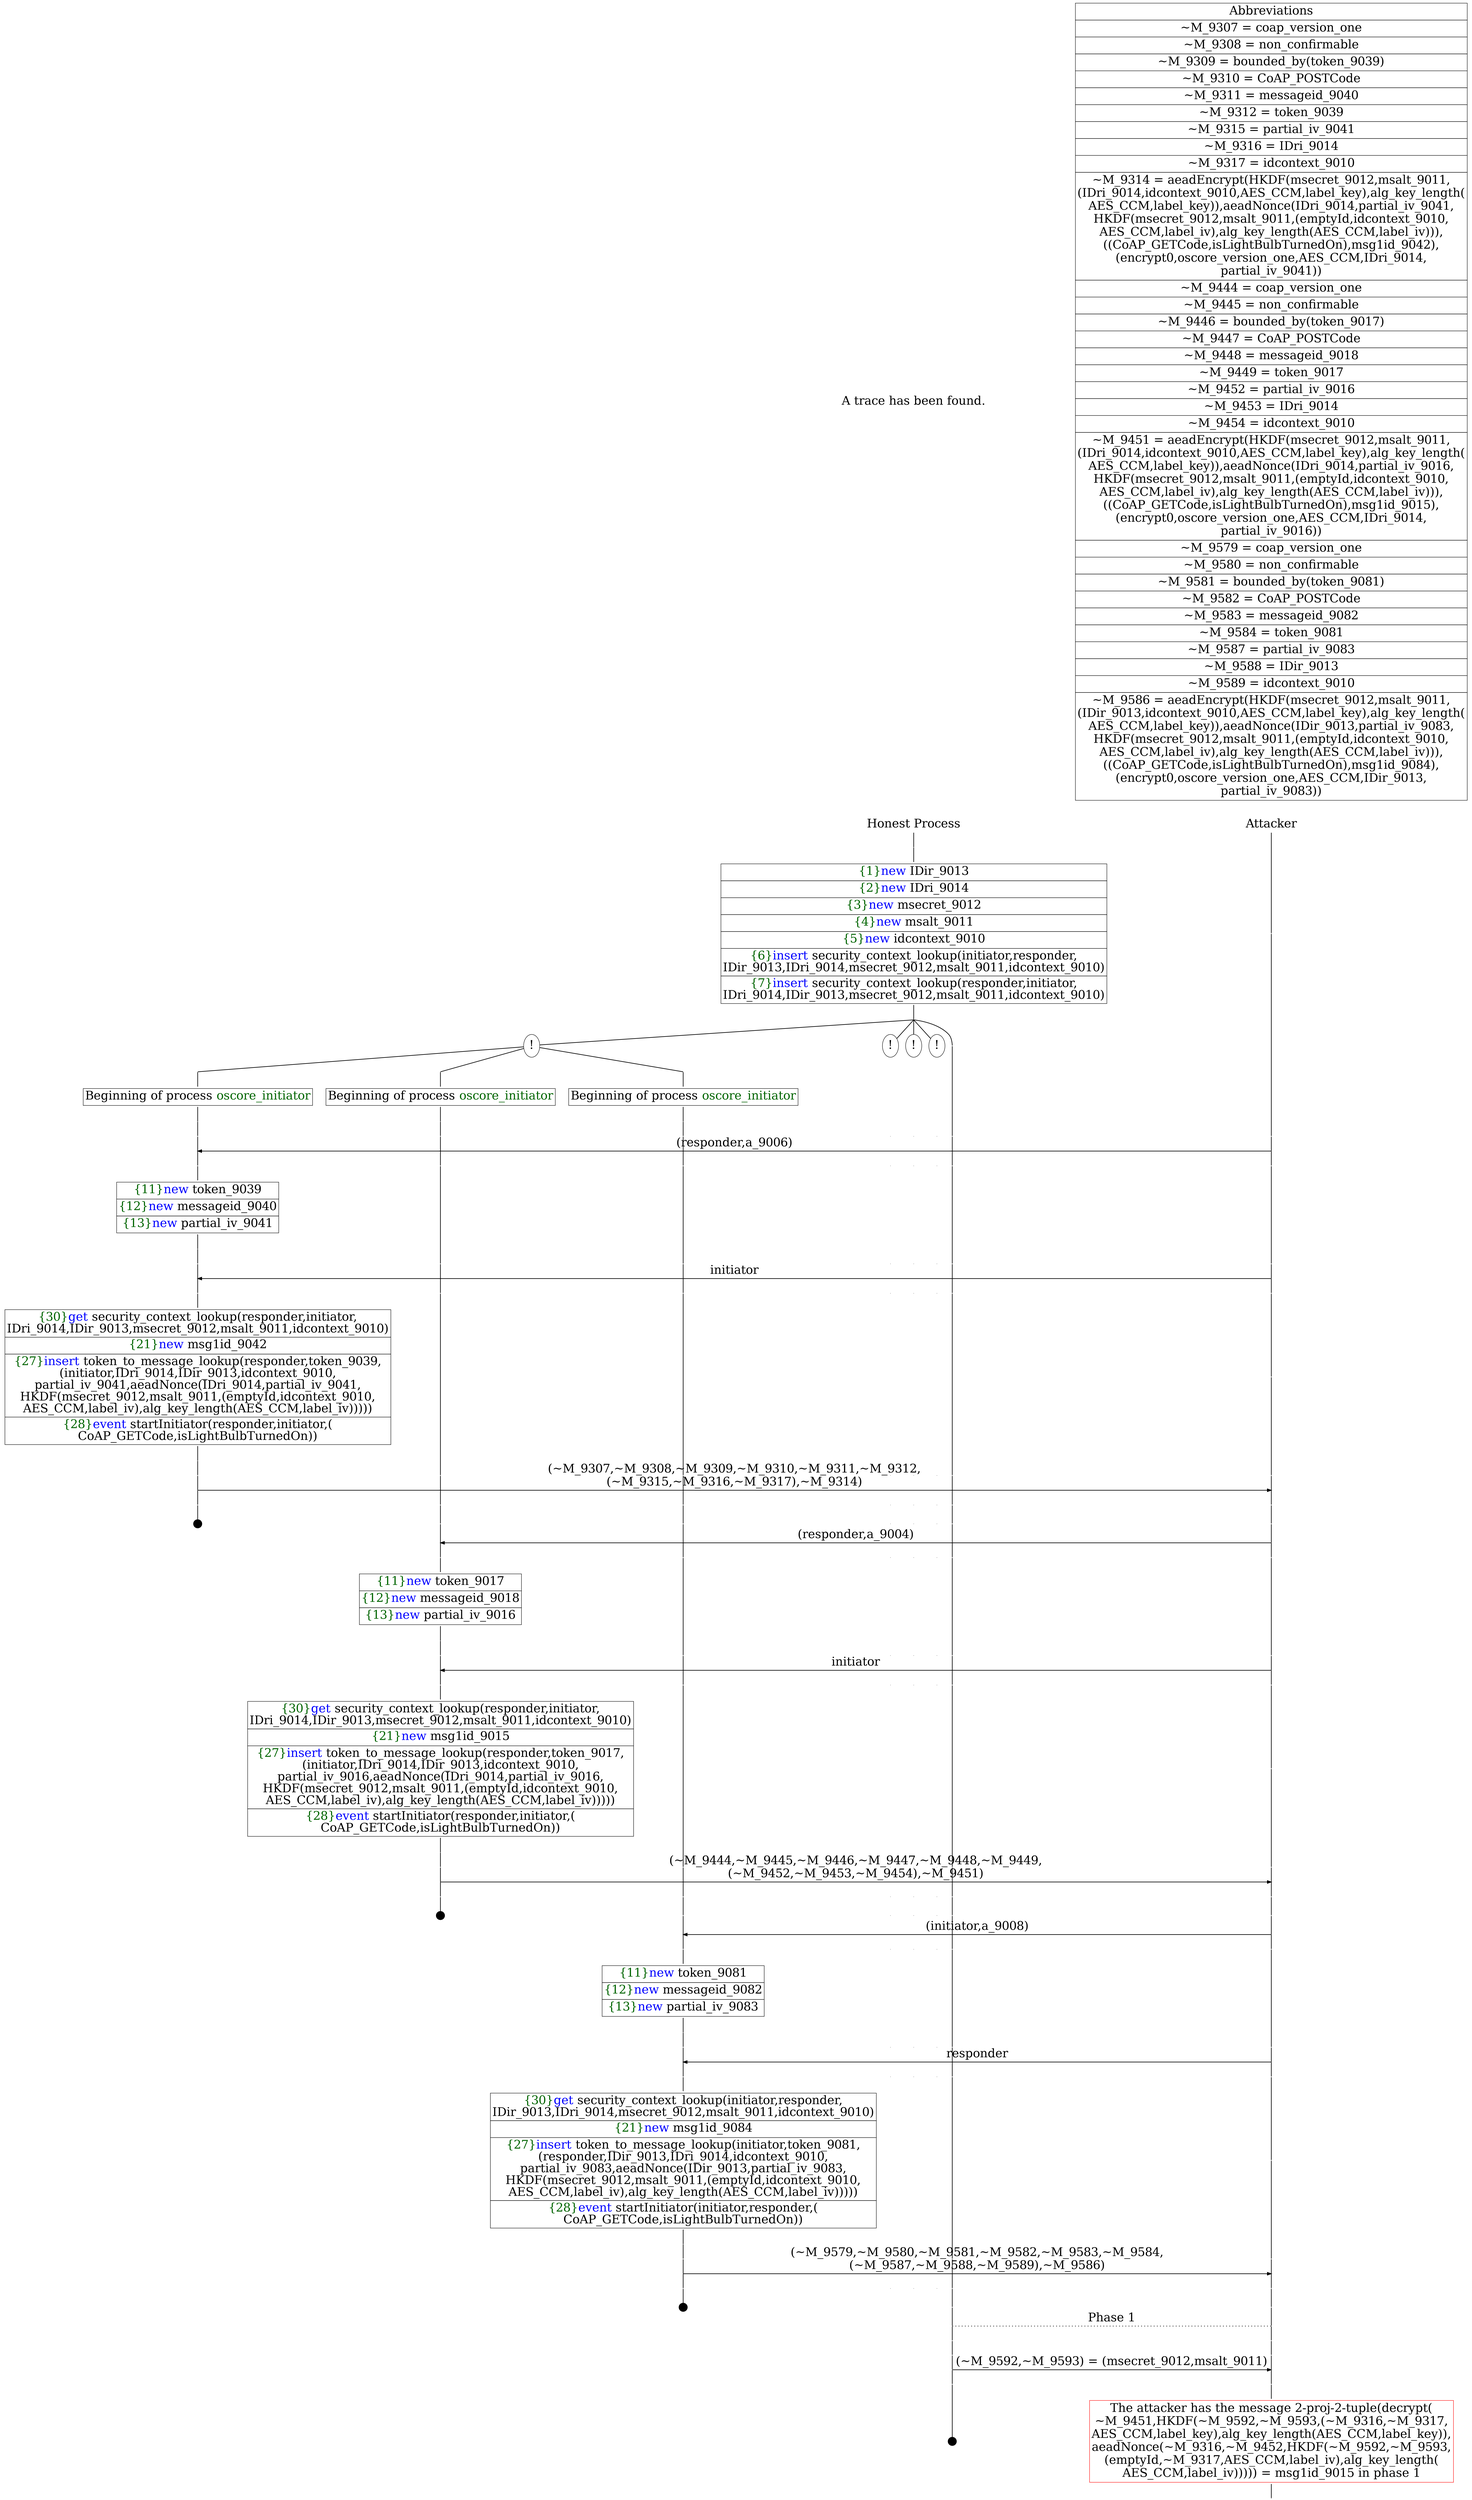 digraph {
graph [ordering = out]
edge [arrowhead = none, penwidth = 1.6, fontsize = 30]
node [shape = point, width = 0, height = 0, fontsize = 30]
Trace [label = <A trace has been found.<br/>
>, shape = plaintext]
P0__0 [label = "Honest Process", shape = plaintext]
P__0 [label = "Attacker", shape = plaintext]
Trace -> P0__0 [label = "", style = invisible, weight = 100]{rank = same; P0__0 P__0}
P0__0 -> P0__1 [label = <>, weight = 100]
P0__1 -> P0__2 [label = <>, weight = 100]
P0__2 [shape = plaintext, label = <<TABLE BORDER="0" CELLBORDER="1" CELLSPACING="0" CELLPADDING="4"> <TR><TD><FONT COLOR="darkgreen">{1}</FONT><FONT COLOR="blue">new </FONT>IDir_9013</TD></TR><TR><TD><FONT COLOR="darkgreen">{2}</FONT><FONT COLOR="blue">new </FONT>IDri_9014</TD></TR><TR><TD><FONT COLOR="darkgreen">{3}</FONT><FONT COLOR="blue">new </FONT>msecret_9012</TD></TR><TR><TD><FONT COLOR="darkgreen">{4}</FONT><FONT COLOR="blue">new </FONT>msalt_9011</TD></TR><TR><TD><FONT COLOR="darkgreen">{5}</FONT><FONT COLOR="blue">new </FONT>idcontext_9010</TD></TR><TR><TD><FONT COLOR="darkgreen">{6}</FONT><FONT COLOR="blue">insert </FONT>security_context_lookup(initiator,responder,<br/>
IDir_9013,IDri_9014,msecret_9012,msalt_9011,idcontext_9010)<br/>
</TD></TR><TR><TD><FONT COLOR="darkgreen">{7}</FONT><FONT COLOR="blue">insert </FONT>security_context_lookup(responder,initiator,<br/>
IDri_9014,IDir_9013,msecret_9012,msalt_9011,idcontext_9010)<br/>
</TD></TR></TABLE>>]
P0__2 -> P0__3 [label = <>, weight = 100]
P__0 -> P__1 [label = <>, weight = 100]
{rank = same; P__1 P0__2}
/*RPar */
P0__3 -> P0_4__3 [label = <>]
P0__3 -> P0_3__3 [label = <>]
P0__3 -> P0_2__3 [label = <>]
P0__3 -> P0_1__3 [label = <>]
P0__3 -> P0_0__3 [label = <>]
P0__3 [label = "", fixedsize = false, width = 0, height = 0, shape = none]
{rank = same; P0_0__3 P0_1__3 P0_2__3 P0_3__3 P0_4__3}
P0_1__3 [label = "!", shape = ellipse]
P0_2__3 [label = "!", shape = ellipse]
P0_3__3 [label = "!", shape = ellipse]
P0_4__3 [label = "!", shape = ellipse]
{rank = same; P0_4_2__3 P0_4_1__3 P0_4_0__3}
P0_4_2__3 [label = "", fixedsize = false, width = 0, height = 0, shape = none]
P0_4__3 -> P0_4_2__3 [label = <>]
P0_4_1__3 [label = "", fixedsize = false, width = 0, height = 0, shape = none]
P0_4__3 -> P0_4_1__3 [label = <>]
P0_4_0__3 [label = "", fixedsize = false, width = 0, height = 0, shape = none]
P0_4__3 -> P0_4_0__3 [label = <>]
P0_4_0__3 -> P0_4_0__4 [label = <>, weight = 100]
P0_4_0__4 [shape = plaintext, label = <<TABLE BORDER="0" CELLBORDER="1" CELLSPACING="0" CELLPADDING="4"> <TR><TD>Beginning of process <FONT COLOR="darkgreen">oscore_initiator</FONT></TD></TR></TABLE>>]
P0_4_0__4 -> P0_4_0__5 [label = <>, weight = 100]
P0_4_1__3 -> P0_4_1__4 [label = <>, weight = 100]
P0_4_1__4 [shape = plaintext, label = <<TABLE BORDER="0" CELLBORDER="1" CELLSPACING="0" CELLPADDING="4"> <TR><TD>Beginning of process <FONT COLOR="darkgreen">oscore_initiator</FONT></TD></TR></TABLE>>]
P0_4_1__4 -> P0_4_1__5 [label = <>, weight = 100]
P0_4_2__3 -> P0_4_2__4 [label = <>, weight = 100]
P0_4_2__4 [shape = plaintext, label = <<TABLE BORDER="0" CELLBORDER="1" CELLSPACING="0" CELLPADDING="4"> <TR><TD>Beginning of process <FONT COLOR="darkgreen">oscore_initiator</FONT></TD></TR></TABLE>>]
P0_4_2__4 -> P0_4_2__5 [label = <>, weight = 100]
P0_4_2__5 -> P0_4_2__6 [label = <>, weight = 100]
P0_4_1__5 -> P0_4_1__6 [label = <>, weight = 100]
P0_4_0__5 -> P0_4_0__6 [label = <>, weight = 100]
P0_3__4 [label = "", style = invisible]
P0_3__3 -> P0_3__4 [label = <>, weight = 100, style = invisible]
P0_2__4 [label = "", style = invisible]
P0_2__3 -> P0_2__4 [label = <>, weight = 100, style = invisible]
P0_1__4 [label = "", style = invisible]
P0_1__3 -> P0_1__4 [label = <>, weight = 100, style = invisible]
P0_0__3 -> P0_0__4 [label = <>, weight = 100]
P__1 -> P__2 [label = <>, weight = 100]
{rank = same; P__2 P0_0__4 P0_1__4 P0_2__4 P0_3__4 P0_4_0__6 P0_4_1__6 P0_4_2__6}
P0_4_2__6 -> P0_4_2__7 [label = <>, weight = 100]
P__2 -> P__3 [label = <>, weight = 100]
{rank = same; P__3 P0_4_2__7}
P0_4_2__7 -> P__3 [label = <(responder,a_9006)>, dir = back, arrowhead = normal]
P0_4_2__7 -> P0_4_2__8 [label = <>, weight = 100]
P0_4_1__6 -> P0_4_1__7 [label = <>, weight = 100]
P0_4_0__6 -> P0_4_0__7 [label = <>, weight = 100]
P0_3__5 [label = "", style = invisible]
P0_3__4 -> P0_3__5 [label = <>, weight = 100, style = invisible]
P0_2__5 [label = "", style = invisible]
P0_2__4 -> P0_2__5 [label = <>, weight = 100, style = invisible]
P0_1__5 [label = "", style = invisible]
P0_1__4 -> P0_1__5 [label = <>, weight = 100, style = invisible]
P0_0__4 -> P0_0__5 [label = <>, weight = 100]
P__3 -> P__4 [label = <>, weight = 100]
{rank = same; P__4 P0_0__5 P0_1__5 P0_2__5 P0_3__5 P0_4_0__7 P0_4_1__7 P0_4_2__8}
P0_4_2__8 -> P0_4_2__9 [label = <>, weight = 100]
P0_4_2__9 [shape = plaintext, label = <<TABLE BORDER="0" CELLBORDER="1" CELLSPACING="0" CELLPADDING="4"> <TR><TD><FONT COLOR="darkgreen">{11}</FONT><FONT COLOR="blue">new </FONT>token_9039</TD></TR><TR><TD><FONT COLOR="darkgreen">{12}</FONT><FONT COLOR="blue">new </FONT>messageid_9040</TD></TR><TR><TD><FONT COLOR="darkgreen">{13}</FONT><FONT COLOR="blue">new </FONT>partial_iv_9041</TD></TR></TABLE>>]
P0_4_2__9 -> P0_4_2__10 [label = <>, weight = 100]
P0_4_2__10 -> P0_4_2__11 [label = <>, weight = 100]
P0_4_1__7 -> P0_4_1__8 [label = <>, weight = 100]
P0_4_0__7 -> P0_4_0__8 [label = <>, weight = 100]
P0_3__6 [label = "", style = invisible]
P0_3__5 -> P0_3__6 [label = <>, weight = 100, style = invisible]
P0_2__6 [label = "", style = invisible]
P0_2__5 -> P0_2__6 [label = <>, weight = 100, style = invisible]
P0_1__6 [label = "", style = invisible]
P0_1__5 -> P0_1__6 [label = <>, weight = 100, style = invisible]
P0_0__5 -> P0_0__6 [label = <>, weight = 100]
P__4 -> P__5 [label = <>, weight = 100]
{rank = same; P__5 P0_0__6 P0_1__6 P0_2__6 P0_3__6 P0_4_0__8 P0_4_1__8 P0_4_2__11}
P0_4_2__11 -> P0_4_2__12 [label = <>, weight = 100]
P__5 -> P__6 [label = <>, weight = 100]
{rank = same; P__6 P0_4_2__12}
P0_4_2__12 -> P__6 [label = <initiator>, dir = back, arrowhead = normal]
P0_4_2__12 -> P0_4_2__13 [label = <>, weight = 100]
P0_4_1__8 -> P0_4_1__9 [label = <>, weight = 100]
P0_4_0__8 -> P0_4_0__9 [label = <>, weight = 100]
P0_3__7 [label = "", style = invisible]
P0_3__6 -> P0_3__7 [label = <>, weight = 100, style = invisible]
P0_2__7 [label = "", style = invisible]
P0_2__6 -> P0_2__7 [label = <>, weight = 100, style = invisible]
P0_1__7 [label = "", style = invisible]
P0_1__6 -> P0_1__7 [label = <>, weight = 100, style = invisible]
P0_0__6 -> P0_0__7 [label = <>, weight = 100]
P__6 -> P__7 [label = <>, weight = 100]
{rank = same; P__7 P0_0__7 P0_1__7 P0_2__7 P0_3__7 P0_4_0__9 P0_4_1__9 P0_4_2__13}
P0_4_2__13 -> P0_4_2__14 [label = <>, weight = 100]
P0_4_2__14 [shape = plaintext, label = <<TABLE BORDER="0" CELLBORDER="1" CELLSPACING="0" CELLPADDING="4"> <TR><TD><FONT COLOR="darkgreen">{30}</FONT><FONT COLOR="blue">get </FONT>security_context_lookup(responder,initiator,<br/>
IDri_9014,IDir_9013,msecret_9012,msalt_9011,idcontext_9010)<br/>
</TD></TR><TR><TD><FONT COLOR="darkgreen">{21}</FONT><FONT COLOR="blue">new </FONT>msg1id_9042</TD></TR><TR><TD><FONT COLOR="darkgreen">{27}</FONT><FONT COLOR="blue">insert </FONT>token_to_message_lookup(responder,token_9039,<br/>
(initiator,IDri_9014,IDir_9013,idcontext_9010,<br/>
partial_iv_9041,aeadNonce(IDri_9014,partial_iv_9041,<br/>
HKDF(msecret_9012,msalt_9011,(emptyId,idcontext_9010,<br/>
AES_CCM,label_iv),alg_key_length(AES_CCM,label_iv)))))<br/>
</TD></TR><TR><TD><FONT COLOR="darkgreen">{28}</FONT><FONT COLOR="blue">event</FONT> startInitiator(responder,initiator,(<br/>
CoAP_GETCode,isLightBulbTurnedOn))</TD></TR></TABLE>>]
P0_4_2__14 -> P0_4_2__15 [label = <>, weight = 100]
P__7 -> P__8 [label = <>, weight = 100]
{rank = same; P__8 P0_4_2__14}
P0_4_2__15 -> P0_4_2__16 [label = <>, weight = 100]
P0_4_1__9 -> P0_4_1__10 [label = <>, weight = 100]
P0_4_0__9 -> P0_4_0__10 [label = <>, weight = 100]
P0_3__8 [label = "", style = invisible]
P0_3__7 -> P0_3__8 [label = <>, weight = 100, style = invisible]
P0_2__8 [label = "", style = invisible]
P0_2__7 -> P0_2__8 [label = <>, weight = 100, style = invisible]
P0_1__8 [label = "", style = invisible]
P0_1__7 -> P0_1__8 [label = <>, weight = 100, style = invisible]
P0_0__7 -> P0_0__8 [label = <>, weight = 100]
P__8 -> P__9 [label = <>, weight = 100]
{rank = same; P__9 P0_0__8 P0_1__8 P0_2__8 P0_3__8 P0_4_0__10 P0_4_1__10 P0_4_2__16}
P0_4_2__16 -> P0_4_2__17 [label = <>, weight = 100]
P__9 -> P__10 [label = <>, weight = 100]
{rank = same; P__10 P0_4_2__17}
P0_4_2__17 -> P__10 [label = <(~M_9307,~M_9308,~M_9309,~M_9310,~M_9311,~M_9312,<br/>
(~M_9315,~M_9316,~M_9317),~M_9314)>, arrowhead = normal]
P0_4_2__17 -> P0_4_2__18 [label = <>, weight = 100]
P0_4_1__10 -> P0_4_1__11 [label = <>, weight = 100]
P0_4_0__10 -> P0_4_0__11 [label = <>, weight = 100]
P0_3__9 [label = "", style = invisible]
P0_3__8 -> P0_3__9 [label = <>, weight = 100, style = invisible]
P0_2__9 [label = "", style = invisible]
P0_2__8 -> P0_2__9 [label = <>, weight = 100, style = invisible]
P0_1__9 [label = "", style = invisible]
P0_1__8 -> P0_1__9 [label = <>, weight = 100, style = invisible]
P0_0__8 -> P0_0__9 [label = <>, weight = 100]
P__10 -> P__11 [label = <>, weight = 100]
{rank = same; P__11 P0_0__9 P0_1__9 P0_2__9 P0_3__9 P0_4_0__11 P0_4_1__11 P0_4_2__18}
P0_4_2__19 [label = "", width = 0.3, height = 0.3]
P0_4_2__18 -> P0_4_2__19 [label = <>, weight = 100]
P0_4_1__11 -> P0_4_1__12 [label = <>, weight = 100]
P0_4_0__11 -> P0_4_0__12 [label = <>, weight = 100]
P0_3__10 [label = "", style = invisible]
P0_3__9 -> P0_3__10 [label = <>, weight = 100, style = invisible]
P0_2__10 [label = "", style = invisible]
P0_2__9 -> P0_2__10 [label = <>, weight = 100, style = invisible]
P0_1__10 [label = "", style = invisible]
P0_1__9 -> P0_1__10 [label = <>, weight = 100, style = invisible]
P0_0__9 -> P0_0__10 [label = <>, weight = 100]
P__11 -> P__12 [label = <>, weight = 100]
{rank = same; P__12 P0_0__10 P0_1__10 P0_2__10 P0_3__10 P0_4_0__12 P0_4_1__12}
P0_4_1__12 -> P0_4_1__13 [label = <>, weight = 100]
P__12 -> P__13 [label = <>, weight = 100]
{rank = same; P__13 P0_4_1__13}
P0_4_1__13 -> P__13 [label = <(responder,a_9004)>, dir = back, arrowhead = normal]
P0_4_1__13 -> P0_4_1__14 [label = <>, weight = 100]
P0_4_0__12 -> P0_4_0__13 [label = <>, weight = 100]
P0_3__11 [label = "", style = invisible]
P0_3__10 -> P0_3__11 [label = <>, weight = 100, style = invisible]
P0_2__11 [label = "", style = invisible]
P0_2__10 -> P0_2__11 [label = <>, weight = 100, style = invisible]
P0_1__11 [label = "", style = invisible]
P0_1__10 -> P0_1__11 [label = <>, weight = 100, style = invisible]
P0_0__10 -> P0_0__11 [label = <>, weight = 100]
P__13 -> P__14 [label = <>, weight = 100]
{rank = same; P__14 P0_0__11 P0_1__11 P0_2__11 P0_3__11 P0_4_0__13 P0_4_1__14}
P0_4_1__14 -> P0_4_1__15 [label = <>, weight = 100]
P0_4_1__15 [shape = plaintext, label = <<TABLE BORDER="0" CELLBORDER="1" CELLSPACING="0" CELLPADDING="4"> <TR><TD><FONT COLOR="darkgreen">{11}</FONT><FONT COLOR="blue">new </FONT>token_9017</TD></TR><TR><TD><FONT COLOR="darkgreen">{12}</FONT><FONT COLOR="blue">new </FONT>messageid_9018</TD></TR><TR><TD><FONT COLOR="darkgreen">{13}</FONT><FONT COLOR="blue">new </FONT>partial_iv_9016</TD></TR></TABLE>>]
P0_4_1__15 -> P0_4_1__16 [label = <>, weight = 100]
P0_4_1__16 -> P0_4_1__17 [label = <>, weight = 100]
P0_4_0__13 -> P0_4_0__14 [label = <>, weight = 100]
P0_3__12 [label = "", style = invisible]
P0_3__11 -> P0_3__12 [label = <>, weight = 100, style = invisible]
P0_2__12 [label = "", style = invisible]
P0_2__11 -> P0_2__12 [label = <>, weight = 100, style = invisible]
P0_1__12 [label = "", style = invisible]
P0_1__11 -> P0_1__12 [label = <>, weight = 100, style = invisible]
P0_0__11 -> P0_0__12 [label = <>, weight = 100]
P__14 -> P__15 [label = <>, weight = 100]
{rank = same; P__15 P0_0__12 P0_1__12 P0_2__12 P0_3__12 P0_4_0__14 P0_4_1__17}
P0_4_1__17 -> P0_4_1__18 [label = <>, weight = 100]
P__15 -> P__16 [label = <>, weight = 100]
{rank = same; P__16 P0_4_1__18}
P0_4_1__18 -> P__16 [label = <initiator>, dir = back, arrowhead = normal]
P0_4_1__18 -> P0_4_1__19 [label = <>, weight = 100]
P0_4_0__14 -> P0_4_0__15 [label = <>, weight = 100]
P0_3__13 [label = "", style = invisible]
P0_3__12 -> P0_3__13 [label = <>, weight = 100, style = invisible]
P0_2__13 [label = "", style = invisible]
P0_2__12 -> P0_2__13 [label = <>, weight = 100, style = invisible]
P0_1__13 [label = "", style = invisible]
P0_1__12 -> P0_1__13 [label = <>, weight = 100, style = invisible]
P0_0__12 -> P0_0__13 [label = <>, weight = 100]
P__16 -> P__17 [label = <>, weight = 100]
{rank = same; P__17 P0_0__13 P0_1__13 P0_2__13 P0_3__13 P0_4_0__15 P0_4_1__19}
P0_4_1__19 -> P0_4_1__20 [label = <>, weight = 100]
P0_4_1__20 [shape = plaintext, label = <<TABLE BORDER="0" CELLBORDER="1" CELLSPACING="0" CELLPADDING="4"> <TR><TD><FONT COLOR="darkgreen">{30}</FONT><FONT COLOR="blue">get </FONT>security_context_lookup(responder,initiator,<br/>
IDri_9014,IDir_9013,msecret_9012,msalt_9011,idcontext_9010)<br/>
</TD></TR><TR><TD><FONT COLOR="darkgreen">{21}</FONT><FONT COLOR="blue">new </FONT>msg1id_9015</TD></TR><TR><TD><FONT COLOR="darkgreen">{27}</FONT><FONT COLOR="blue">insert </FONT>token_to_message_lookup(responder,token_9017,<br/>
(initiator,IDri_9014,IDir_9013,idcontext_9010,<br/>
partial_iv_9016,aeadNonce(IDri_9014,partial_iv_9016,<br/>
HKDF(msecret_9012,msalt_9011,(emptyId,idcontext_9010,<br/>
AES_CCM,label_iv),alg_key_length(AES_CCM,label_iv)))))<br/>
</TD></TR><TR><TD><FONT COLOR="darkgreen">{28}</FONT><FONT COLOR="blue">event</FONT> startInitiator(responder,initiator,(<br/>
CoAP_GETCode,isLightBulbTurnedOn))</TD></TR></TABLE>>]
P0_4_1__20 -> P0_4_1__21 [label = <>, weight = 100]
P__17 -> P__18 [label = <>, weight = 100]
{rank = same; P__18 P0_4_1__20}
P0_4_1__21 -> P0_4_1__22 [label = <>, weight = 100]
P0_4_0__15 -> P0_4_0__16 [label = <>, weight = 100]
P0_3__14 [label = "", style = invisible]
P0_3__13 -> P0_3__14 [label = <>, weight = 100, style = invisible]
P0_2__14 [label = "", style = invisible]
P0_2__13 -> P0_2__14 [label = <>, weight = 100, style = invisible]
P0_1__14 [label = "", style = invisible]
P0_1__13 -> P0_1__14 [label = <>, weight = 100, style = invisible]
P0_0__13 -> P0_0__14 [label = <>, weight = 100]
P__18 -> P__19 [label = <>, weight = 100]
{rank = same; P__19 P0_0__14 P0_1__14 P0_2__14 P0_3__14 P0_4_0__16 P0_4_1__22}
P0_4_1__22 -> P0_4_1__23 [label = <>, weight = 100]
P__19 -> P__20 [label = <>, weight = 100]
{rank = same; P__20 P0_4_1__23}
P0_4_1__23 -> P__20 [label = <(~M_9444,~M_9445,~M_9446,~M_9447,~M_9448,~M_9449,<br/>
(~M_9452,~M_9453,~M_9454),~M_9451)>, arrowhead = normal]
P0_4_1__23 -> P0_4_1__24 [label = <>, weight = 100]
P0_4_0__16 -> P0_4_0__17 [label = <>, weight = 100]
P0_3__15 [label = "", style = invisible]
P0_3__14 -> P0_3__15 [label = <>, weight = 100, style = invisible]
P0_2__15 [label = "", style = invisible]
P0_2__14 -> P0_2__15 [label = <>, weight = 100, style = invisible]
P0_1__15 [label = "", style = invisible]
P0_1__14 -> P0_1__15 [label = <>, weight = 100, style = invisible]
P0_0__14 -> P0_0__15 [label = <>, weight = 100]
P__20 -> P__21 [label = <>, weight = 100]
{rank = same; P__21 P0_0__15 P0_1__15 P0_2__15 P0_3__15 P0_4_0__17 P0_4_1__24}
P0_4_1__25 [label = "", width = 0.3, height = 0.3]
P0_4_1__24 -> P0_4_1__25 [label = <>, weight = 100]
P0_4_0__17 -> P0_4_0__18 [label = <>, weight = 100]
P0_3__16 [label = "", style = invisible]
P0_3__15 -> P0_3__16 [label = <>, weight = 100, style = invisible]
P0_2__16 [label = "", style = invisible]
P0_2__15 -> P0_2__16 [label = <>, weight = 100, style = invisible]
P0_1__16 [label = "", style = invisible]
P0_1__15 -> P0_1__16 [label = <>, weight = 100, style = invisible]
P0_0__15 -> P0_0__16 [label = <>, weight = 100]
P__21 -> P__22 [label = <>, weight = 100]
{rank = same; P__22 P0_0__16 P0_1__16 P0_2__16 P0_3__16 P0_4_0__18}
P0_4_0__18 -> P0_4_0__19 [label = <>, weight = 100]
P__22 -> P__23 [label = <>, weight = 100]
{rank = same; P__23 P0_4_0__19}
P0_4_0__19 -> P__23 [label = <(initiator,a_9008)>, dir = back, arrowhead = normal]
P0_4_0__19 -> P0_4_0__20 [label = <>, weight = 100]
P0_3__17 [label = "", style = invisible]
P0_3__16 -> P0_3__17 [label = <>, weight = 100, style = invisible]
P0_2__17 [label = "", style = invisible]
P0_2__16 -> P0_2__17 [label = <>, weight = 100, style = invisible]
P0_1__17 [label = "", style = invisible]
P0_1__16 -> P0_1__17 [label = <>, weight = 100, style = invisible]
P0_0__16 -> P0_0__17 [label = <>, weight = 100]
P__23 -> P__24 [label = <>, weight = 100]
{rank = same; P__24 P0_0__17 P0_1__17 P0_2__17 P0_3__17 P0_4_0__20}
P0_4_0__20 -> P0_4_0__21 [label = <>, weight = 100]
P0_4_0__21 [shape = plaintext, label = <<TABLE BORDER="0" CELLBORDER="1" CELLSPACING="0" CELLPADDING="4"> <TR><TD><FONT COLOR="darkgreen">{11}</FONT><FONT COLOR="blue">new </FONT>token_9081</TD></TR><TR><TD><FONT COLOR="darkgreen">{12}</FONT><FONT COLOR="blue">new </FONT>messageid_9082</TD></TR><TR><TD><FONT COLOR="darkgreen">{13}</FONT><FONT COLOR="blue">new </FONT>partial_iv_9083</TD></TR></TABLE>>]
P0_4_0__21 -> P0_4_0__22 [label = <>, weight = 100]
P0_4_0__22 -> P0_4_0__23 [label = <>, weight = 100]
P0_3__18 [label = "", style = invisible]
P0_3__17 -> P0_3__18 [label = <>, weight = 100, style = invisible]
P0_2__18 [label = "", style = invisible]
P0_2__17 -> P0_2__18 [label = <>, weight = 100, style = invisible]
P0_1__18 [label = "", style = invisible]
P0_1__17 -> P0_1__18 [label = <>, weight = 100, style = invisible]
P0_0__17 -> P0_0__18 [label = <>, weight = 100]
P__24 -> P__25 [label = <>, weight = 100]
{rank = same; P__25 P0_0__18 P0_1__18 P0_2__18 P0_3__18 P0_4_0__23}
P0_4_0__23 -> P0_4_0__24 [label = <>, weight = 100]
P__25 -> P__26 [label = <>, weight = 100]
{rank = same; P__26 P0_4_0__24}
P0_4_0__24 -> P__26 [label = <responder>, dir = back, arrowhead = normal]
P0_4_0__24 -> P0_4_0__25 [label = <>, weight = 100]
P0_3__19 [label = "", style = invisible]
P0_3__18 -> P0_3__19 [label = <>, weight = 100, style = invisible]
P0_2__19 [label = "", style = invisible]
P0_2__18 -> P0_2__19 [label = <>, weight = 100, style = invisible]
P0_1__19 [label = "", style = invisible]
P0_1__18 -> P0_1__19 [label = <>, weight = 100, style = invisible]
P0_0__18 -> P0_0__19 [label = <>, weight = 100]
P__26 -> P__27 [label = <>, weight = 100]
{rank = same; P__27 P0_0__19 P0_1__19 P0_2__19 P0_3__19 P0_4_0__25}
P0_4_0__25 -> P0_4_0__26 [label = <>, weight = 100]
P0_4_0__26 [shape = plaintext, label = <<TABLE BORDER="0" CELLBORDER="1" CELLSPACING="0" CELLPADDING="4"> <TR><TD><FONT COLOR="darkgreen">{30}</FONT><FONT COLOR="blue">get </FONT>security_context_lookup(initiator,responder,<br/>
IDir_9013,IDri_9014,msecret_9012,msalt_9011,idcontext_9010)<br/>
</TD></TR><TR><TD><FONT COLOR="darkgreen">{21}</FONT><FONT COLOR="blue">new </FONT>msg1id_9084</TD></TR><TR><TD><FONT COLOR="darkgreen">{27}</FONT><FONT COLOR="blue">insert </FONT>token_to_message_lookup(initiator,token_9081,<br/>
(responder,IDir_9013,IDri_9014,idcontext_9010,<br/>
partial_iv_9083,aeadNonce(IDir_9013,partial_iv_9083,<br/>
HKDF(msecret_9012,msalt_9011,(emptyId,idcontext_9010,<br/>
AES_CCM,label_iv),alg_key_length(AES_CCM,label_iv)))))<br/>
</TD></TR><TR><TD><FONT COLOR="darkgreen">{28}</FONT><FONT COLOR="blue">event</FONT> startInitiator(initiator,responder,(<br/>
CoAP_GETCode,isLightBulbTurnedOn))</TD></TR></TABLE>>]
P0_4_0__26 -> P0_4_0__27 [label = <>, weight = 100]
P__27 -> P__28 [label = <>, weight = 100]
{rank = same; P__28 P0_4_0__26}
P0_4_0__27 -> P0_4_0__28 [label = <>, weight = 100]
P0_3__20 [label = "", style = invisible]
P0_3__19 -> P0_3__20 [label = <>, weight = 100, style = invisible]
P0_2__20 [label = "", style = invisible]
P0_2__19 -> P0_2__20 [label = <>, weight = 100, style = invisible]
P0_1__20 [label = "", style = invisible]
P0_1__19 -> P0_1__20 [label = <>, weight = 100, style = invisible]
P0_0__19 -> P0_0__20 [label = <>, weight = 100]
P__28 -> P__29 [label = <>, weight = 100]
{rank = same; P__29 P0_0__20 P0_1__20 P0_2__20 P0_3__20 P0_4_0__28}
P0_4_0__28 -> P0_4_0__29 [label = <>, weight = 100]
P__29 -> P__30 [label = <>, weight = 100]
{rank = same; P__30 P0_4_0__29}
P0_4_0__29 -> P__30 [label = <(~M_9579,~M_9580,~M_9581,~M_9582,~M_9583,~M_9584,<br/>
(~M_9587,~M_9588,~M_9589),~M_9586)>, arrowhead = normal]
P0_4_0__29 -> P0_4_0__30 [label = <>, weight = 100]
P0_3__21 [label = "", style = invisible]
P0_3__20 -> P0_3__21 [label = <>, weight = 100, style = invisible]
P0_2__21 [label = "", style = invisible]
P0_2__20 -> P0_2__21 [label = <>, weight = 100, style = invisible]
P0_1__21 [label = "", style = invisible]
P0_1__20 -> P0_1__21 [label = <>, weight = 100, style = invisible]
P0_0__20 -> P0_0__21 [label = <>, weight = 100]
P__30 -> P__31 [label = <>, weight = 100]
{rank = same; P__31 P0_0__21 P0_1__21 P0_2__21 P0_3__21 P0_4_0__30}
P0_4_0__31 [label = "", width = 0.3, height = 0.3]
P0_4_0__30 -> P0_4_0__31 [label = <>, weight = 100]
P0_0__21 -> P0_0__22 [label = <>, weight = 100]
P__31 -> P__32 [label = <>, weight = 100]
{rank = same; P__32 P0_0__22}
P0_0__22 -> P0_0__23 [label = <>, weight = 100]
P__32 -> P__33 [label = <>, weight = 100]
{rank = same; P__33 P0_0__23}
P0_0__23 -> P__33 [label = <Phase 1>, style = dotted]
P0_0__23 -> P0_0__24 [label = <>, weight = 100]
P__33 -> P__34 [label = <>, weight = 100]
{rank = same; P__34 P0_0__24}
P0_0__24 -> P0_0__25 [label = <>, weight = 100]
P__34 -> P__35 [label = <>, weight = 100]
{rank = same; P__35 P0_0__25}
P0_0__25 -> P0_0__26 [label = <>, weight = 100]
P__35 -> P__36 [label = <>, weight = 100]
{rank = same; P__36 P0_0__26}
P0_0__26 -> P__36 [label = <(~M_9592,~M_9593) = (msecret_9012,msalt_9011)>, arrowhead = normal]
P0_0__26 -> P0_0__27 [label = <>, weight = 100]
P__36 -> P__37 [label = <>, weight = 100]
{rank = same; P__37 P0_0__27}
P0_0__28 [label = "", width = 0.3, height = 0.3]
P0_0__27 -> P0_0__28 [label = <>, weight = 100]
P__37 -> P__38 [label = <>, weight = 100]
P__38 [color = red, shape = plaintext, label = <<TABLE BORDER="0" CELLBORDER="1" CELLSPACING="0" CELLPADDING="4"> <TR><TD>The attacker has the message 2-proj-2-tuple(decrypt(<br/>
~M_9451,HKDF(~M_9592,~M_9593,(~M_9316,~M_9317,<br/>
AES_CCM,label_key),alg_key_length(AES_CCM,label_key)),<br/>
aeadNonce(~M_9316,~M_9452,HKDF(~M_9592,~M_9593,<br/>
(emptyId,~M_9317,AES_CCM,label_iv),alg_key_length(<br/>
AES_CCM,label_iv))))) = msg1id_9015 in phase 1</TD></TR></TABLE>>]
P__38 -> P__39 [label = <>, weight = 100]
Abbrev [shape = plaintext, label = <<TABLE BORDER="0" CELLBORDER="1" CELLSPACING="0" CELLPADDING="4"><TR> <TD> Abbreviations </TD></TR><TR><TD>~M_9307 = coap_version_one</TD></TR><TR><TD>~M_9308 = non_confirmable</TD></TR><TR><TD>~M_9309 = bounded_by(token_9039)</TD></TR><TR><TD>~M_9310 = CoAP_POSTCode</TD></TR><TR><TD>~M_9311 = messageid_9040</TD></TR><TR><TD>~M_9312 = token_9039</TD></TR><TR><TD>~M_9315 = partial_iv_9041</TD></TR><TR><TD>~M_9316 = IDri_9014</TD></TR><TR><TD>~M_9317 = idcontext_9010</TD></TR><TR><TD>~M_9314 = aeadEncrypt(HKDF(msecret_9012,msalt_9011,<br/>
(IDri_9014,idcontext_9010,AES_CCM,label_key),alg_key_length(<br/>
AES_CCM,label_key)),aeadNonce(IDri_9014,partial_iv_9041,<br/>
HKDF(msecret_9012,msalt_9011,(emptyId,idcontext_9010,<br/>
AES_CCM,label_iv),alg_key_length(AES_CCM,label_iv))),<br/>
((CoAP_GETCode,isLightBulbTurnedOn),msg1id_9042),<br/>
(encrypt0,oscore_version_one,AES_CCM,IDri_9014,<br/>
partial_iv_9041))</TD></TR><TR><TD>~M_9444 = coap_version_one</TD></TR><TR><TD>~M_9445 = non_confirmable</TD></TR><TR><TD>~M_9446 = bounded_by(token_9017)</TD></TR><TR><TD>~M_9447 = CoAP_POSTCode</TD></TR><TR><TD>~M_9448 = messageid_9018</TD></TR><TR><TD>~M_9449 = token_9017</TD></TR><TR><TD>~M_9452 = partial_iv_9016</TD></TR><TR><TD>~M_9453 = IDri_9014</TD></TR><TR><TD>~M_9454 = idcontext_9010</TD></TR><TR><TD>~M_9451 = aeadEncrypt(HKDF(msecret_9012,msalt_9011,<br/>
(IDri_9014,idcontext_9010,AES_CCM,label_key),alg_key_length(<br/>
AES_CCM,label_key)),aeadNonce(IDri_9014,partial_iv_9016,<br/>
HKDF(msecret_9012,msalt_9011,(emptyId,idcontext_9010,<br/>
AES_CCM,label_iv),alg_key_length(AES_CCM,label_iv))),<br/>
((CoAP_GETCode,isLightBulbTurnedOn),msg1id_9015),<br/>
(encrypt0,oscore_version_one,AES_CCM,IDri_9014,<br/>
partial_iv_9016))</TD></TR><TR><TD>~M_9579 = coap_version_one</TD></TR><TR><TD>~M_9580 = non_confirmable</TD></TR><TR><TD>~M_9581 = bounded_by(token_9081)</TD></TR><TR><TD>~M_9582 = CoAP_POSTCode</TD></TR><TR><TD>~M_9583 = messageid_9082</TD></TR><TR><TD>~M_9584 = token_9081</TD></TR><TR><TD>~M_9587 = partial_iv_9083</TD></TR><TR><TD>~M_9588 = IDir_9013</TD></TR><TR><TD>~M_9589 = idcontext_9010</TD></TR><TR><TD>~M_9586 = aeadEncrypt(HKDF(msecret_9012,msalt_9011,<br/>
(IDir_9013,idcontext_9010,AES_CCM,label_key),alg_key_length(<br/>
AES_CCM,label_key)),aeadNonce(IDir_9013,partial_iv_9083,<br/>
HKDF(msecret_9012,msalt_9011,(emptyId,idcontext_9010,<br/>
AES_CCM,label_iv),alg_key_length(AES_CCM,label_iv))),<br/>
((CoAP_GETCode,isLightBulbTurnedOn),msg1id_9084),<br/>
(encrypt0,oscore_version_one,AES_CCM,IDir_9013,<br/>
partial_iv_9083))</TD></TR></TABLE>>]Abbrev -> P__0 [style = invisible, weight =100]}
